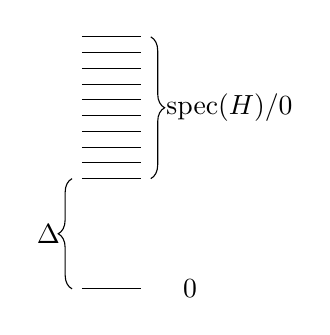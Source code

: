\begin{tikzpicture}
	\node (1L) at (0,0) {};
	\node (1R) at (1,0) {};
	\draw (1L) -- (1R);
	\foreach \i in {2,...,11}
	{
		\node (\i L) at (0,1+0.2*\i) {};
		\node (\i R) at (1,1+0.2*\i) {};
		\draw (\i L) -- (\i R);
	}
	\node[] (1Groundstate) at (1.5,0) {$0$};
	\draw [decorate,decoration={brace,amplitude=5pt},xshift=0cm,yshift=0pt] (0,0) -- (0,1.4) node [black,midway,xshift=-0.3cm] {$\Delta$};
	\draw [decorate,decoration={brace,amplitude=5pt},xshift=0cm,yshift=0pt] (1,1+0.2*11) -- (1,1.4)  node [black,midway,xshift=1cm] {$\textrm{spec}(H)/0$};
\end{tikzpicture}